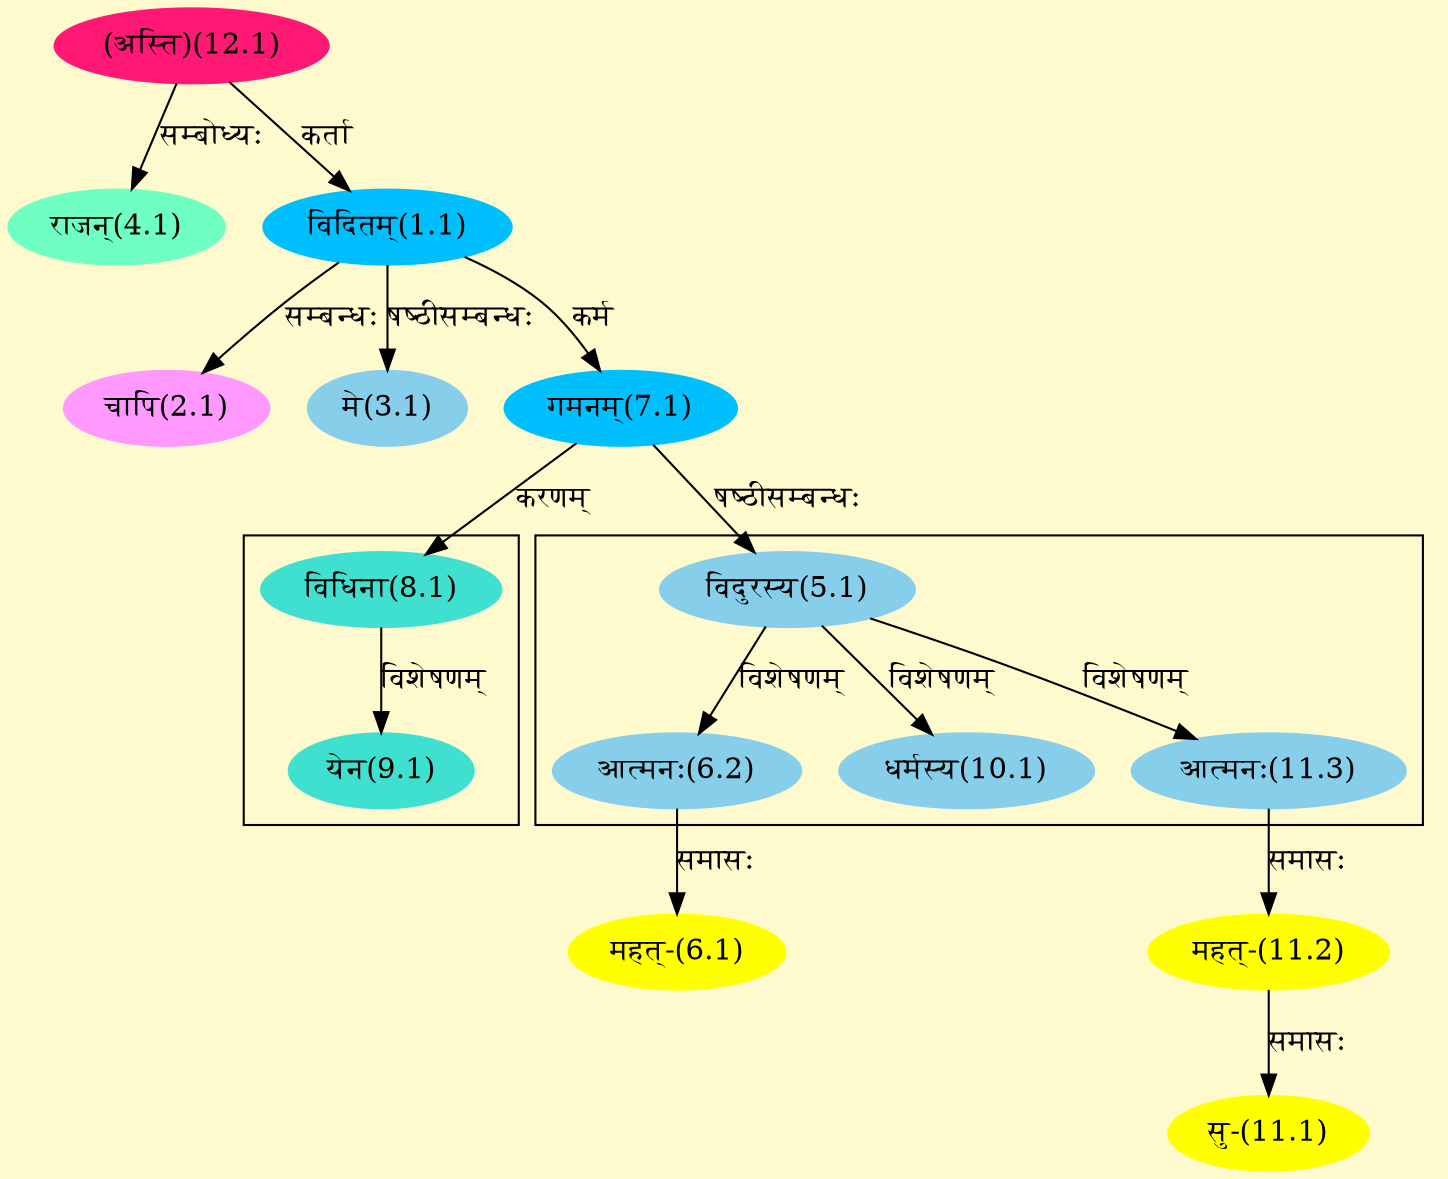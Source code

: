 digraph G{
rankdir=BT;
 compound=true;
 bgcolor="lemonchiffon1";

subgraph cluster_1{
Node6_2 [style=filled, color="#87CEEB" label = "आत्मनः(6.2)"]
Node5_1 [style=filled, color="#87CEEB" label = "विदुरस्य(5.1)"]
Node10_1 [style=filled, color="#87CEEB" label = "धर्मस्य(10.1)"]
Node11_3 [style=filled, color="#87CEEB" label = "आत्मनः(11.3)"]

}

subgraph cluster_2{
Node9_1 [style=filled, color="#40E0D0" label = "येन(9.1)"]
Node8_1 [style=filled, color="#40E0D0" label = "विधिना(8.1)"]

}
Node1_1 [style=filled, color="#00BFFF" label = "विदितम्(1.1)"]
Node12_1 [style=filled, color="#FF1975" label = "(अस्ति)(12.1)"]
Node2_1 [style=filled, color="#FF99FF" label = "चापि(2.1)"]
Node3_1 [style=filled, color="#87CEEB" label = "मे(3.1)"]
Node4_1 [style=filled, color="#6FFFC3" label = "राजन्(4.1)"]
Node5_1 [style=filled, color="#87CEEB" label = "विदुरस्य(5.1)"]
Node7_1 [style=filled, color="#00BFFF" label = "गमनम्(7.1)"]
Node6_1 [style=filled, color="#FFFF00" label = "महत्-(6.1)"]
Node6_2 [style=filled, color="#87CEEB" label = "आत्मनः(6.2)"]
Node8_1 [style=filled, color="#40E0D0" label = "विधिना(8.1)"]
Node11_1 [style=filled, color="#FFFF00" label = "सु-(11.1)"]
Node11_2 [style=filled, color="#FFFF00" label = "महत्-(11.2)"]
Node11_3 [style=filled, color="#87CEEB" label = "आत्मनः(11.3)"]
/* Start of Relations section */

Node1_1 -> Node12_1 [  label="कर्ता"  dir="back" ]
Node2_1 -> Node1_1 [  label="सम्बन्धः"  dir="back" ]
Node3_1 -> Node1_1 [  label="षष्ठीसम्बन्धः"  dir="back" ]
Node4_1 -> Node12_1 [  label="सम्बोध्यः"  dir="back" ]
Node5_1 -> Node7_1 [  label="षष्ठीसम्बन्धः"  dir="back" ]
Node6_1 -> Node6_2 [  label="समासः"  dir="back" ]
Node6_2 -> Node5_1 [  label="विशेषणम्"  dir="back" ]
Node7_1 -> Node1_1 [  label="कर्म"  dir="back" ]
Node8_1 -> Node7_1 [  label="करणम्"  dir="back" ]
Node9_1 -> Node8_1 [  label="विशेषणम्"  dir="back" ]
Node10_1 -> Node5_1 [  label="विशेषणम्"  dir="back" ]
Node11_1 -> Node11_2 [  label="समासः"  dir="back" ]
Node11_2 -> Node11_3 [  label="समासः"  dir="back" ]
Node11_3 -> Node5_1 [  label="विशेषणम्"  dir="back" ]
}

